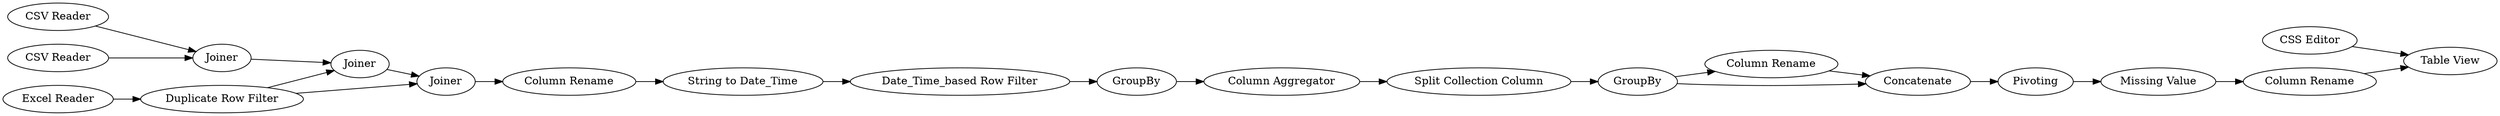 digraph {
	"-7276930815688823521_29" [label="Column Rename"]
	"-7276930815688823521_11" [label=GroupBy]
	"-7276930815688823521_33" [label="Column Aggregator"]
	"-7276930815688823521_34" [label="Split Collection Column"]
	"-7276930815688823521_4" [label=Joiner]
	"-7276930815688823521_35" [label=GroupBy]
	"-7276930815688823521_22" [label="CSS Editor"]
	"-7276930815688823521_12" [label=Pivoting]
	"-7276930815688823521_21" [label="Table View"]
	"-7276930815688823521_20" [label="Missing Value"]
	"-7276930815688823521_3" [label="Excel Reader"]
	"-7276930815688823521_16" [label=Joiner]
	"-7276930815688823521_36" [label="Column Rename"]
	"-7276930815688823521_37" [label=Concatenate]
	"-7276930815688823521_15" [label="Date_Time_based Row Filter"]
	"-7276930815688823521_1" [label="CSV Reader"]
	"-7276930815688823521_38" [label="Column Rename"]
	"-7276930815688823521_17" [label=Joiner]
	"-7276930815688823521_18" [label="Duplicate Row Filter"]
	"-7276930815688823521_2" [label="CSV Reader"]
	"-7276930815688823521_14" [label="String to Date_Time"]
	"-7276930815688823521_16" -> "-7276930815688823521_17"
	"-7276930815688823521_4" -> "-7276930815688823521_16"
	"-7276930815688823521_3" -> "-7276930815688823521_18"
	"-7276930815688823521_2" -> "-7276930815688823521_4"
	"-7276930815688823521_35" -> "-7276930815688823521_37"
	"-7276930815688823521_18" -> "-7276930815688823521_17"
	"-7276930815688823521_20" -> "-7276930815688823521_38"
	"-7276930815688823521_15" -> "-7276930815688823521_11"
	"-7276930815688823521_14" -> "-7276930815688823521_15"
	"-7276930815688823521_36" -> "-7276930815688823521_37"
	"-7276930815688823521_11" -> "-7276930815688823521_33"
	"-7276930815688823521_33" -> "-7276930815688823521_34"
	"-7276930815688823521_37" -> "-7276930815688823521_12"
	"-7276930815688823521_12" -> "-7276930815688823521_20"
	"-7276930815688823521_34" -> "-7276930815688823521_35"
	"-7276930815688823521_1" -> "-7276930815688823521_4"
	"-7276930815688823521_18" -> "-7276930815688823521_16"
	"-7276930815688823521_22" -> "-7276930815688823521_21"
	"-7276930815688823521_35" -> "-7276930815688823521_36"
	"-7276930815688823521_38" -> "-7276930815688823521_21"
	"-7276930815688823521_17" -> "-7276930815688823521_29"
	"-7276930815688823521_29" -> "-7276930815688823521_14"
	rankdir=LR
}
